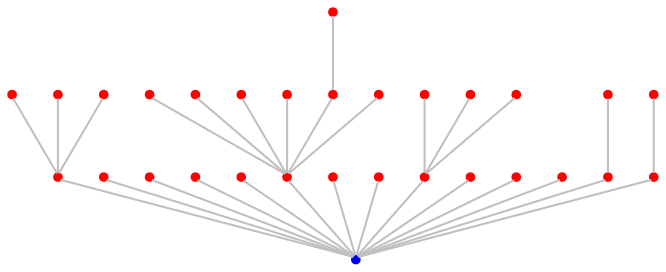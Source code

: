 graph {
	"1(0)" [color=blue shape=point]
	"0(1)" [color=red shape=point]
	"0(1)" -- "1(0)" [color=gray]
	"13(1)" [color=red shape=point]
	"13(1)" -- "1(0)" [color=gray]
	"14(1)" [color=red shape=point]
	"14(1)" -- "1(0)" [color=gray]
	"17(1)" [color=red shape=point]
	"17(1)" -- "1(0)" [color=gray]
	"19(1)" [color=red shape=point]
	"19(1)" -- "1(0)" [color=gray]
	"2(1)" [color=red shape=point]
	"2(1)" -- "1(0)" [color=gray]
	"20(1)" [color=red shape=point]
	"20(1)" -- "1(0)" [color=gray]
	"25(1)" [color=red shape=point]
	"25(1)" -- "1(0)" [color=gray]
	"3(1)" [color=red shape=point]
	"3(1)" -- "1(0)" [color=gray]
	"4(1)" [color=red shape=point]
	"4(1)" -- "1(0)" [color=gray]
	"5(1)" [color=red shape=point]
	"5(1)" -- "1(0)" [color=gray]
	"6(1)" [color=red shape=point]
	"6(1)" -- "1(0)" [color=gray]
	"7(1)" [color=red shape=point]
	"7(1)" -- "1(0)" [color=gray]
	"8(1)" [color=red shape=point]
	"8(1)" -- "1(0)" [color=gray]
	"10(2)" [color=red shape=point]
	"10(2)" -- "0(1)" [color=gray]
	"11(2)" [color=red shape=point]
	"11(2)" -- "0(1)" [color=gray]
	"12(2)" [color=red shape=point]
	"12(2)" -- "0(1)" [color=gray]
	"15(2)" [color=red shape=point]
	"15(2)" -- "2(1)" [color=gray]
	"16(2)" [color=red shape=point]
	"16(2)" -- "2(1)" [color=gray]
	"18(2)" [color=red shape=point]
	"18(2)" -- "2(1)" [color=gray]
	"21(2)" [color=red shape=point]
	"21(2)" -- "2(1)" [color=gray]
	"22(2)" [color=red shape=point]
	"22(2)" -- "2(1)" [color=gray]
	"23(2)" [color=red shape=point]
	"23(2)" -- "2(1)" [color=gray]
	"24(2)" [color=red shape=point]
	"24(2)" -- "3(1)" [color=gray]
	"26(2)" [color=red shape=point]
	"26(2)" -- "3(1)" [color=gray]
	"27(2)" [color=red shape=point]
	"27(2)" -- "3(1)" [color=gray]
	"28(2)" [color=red shape=point]
	"28(2)" -- "7(1)" [color=gray]
	"9(2)" [color=red shape=point]
	"9(2)" -- "8(1)" [color=gray]
	"29(3)" [color=red shape=point]
	"29(3)" -- "22(2)" [color=gray]
}
